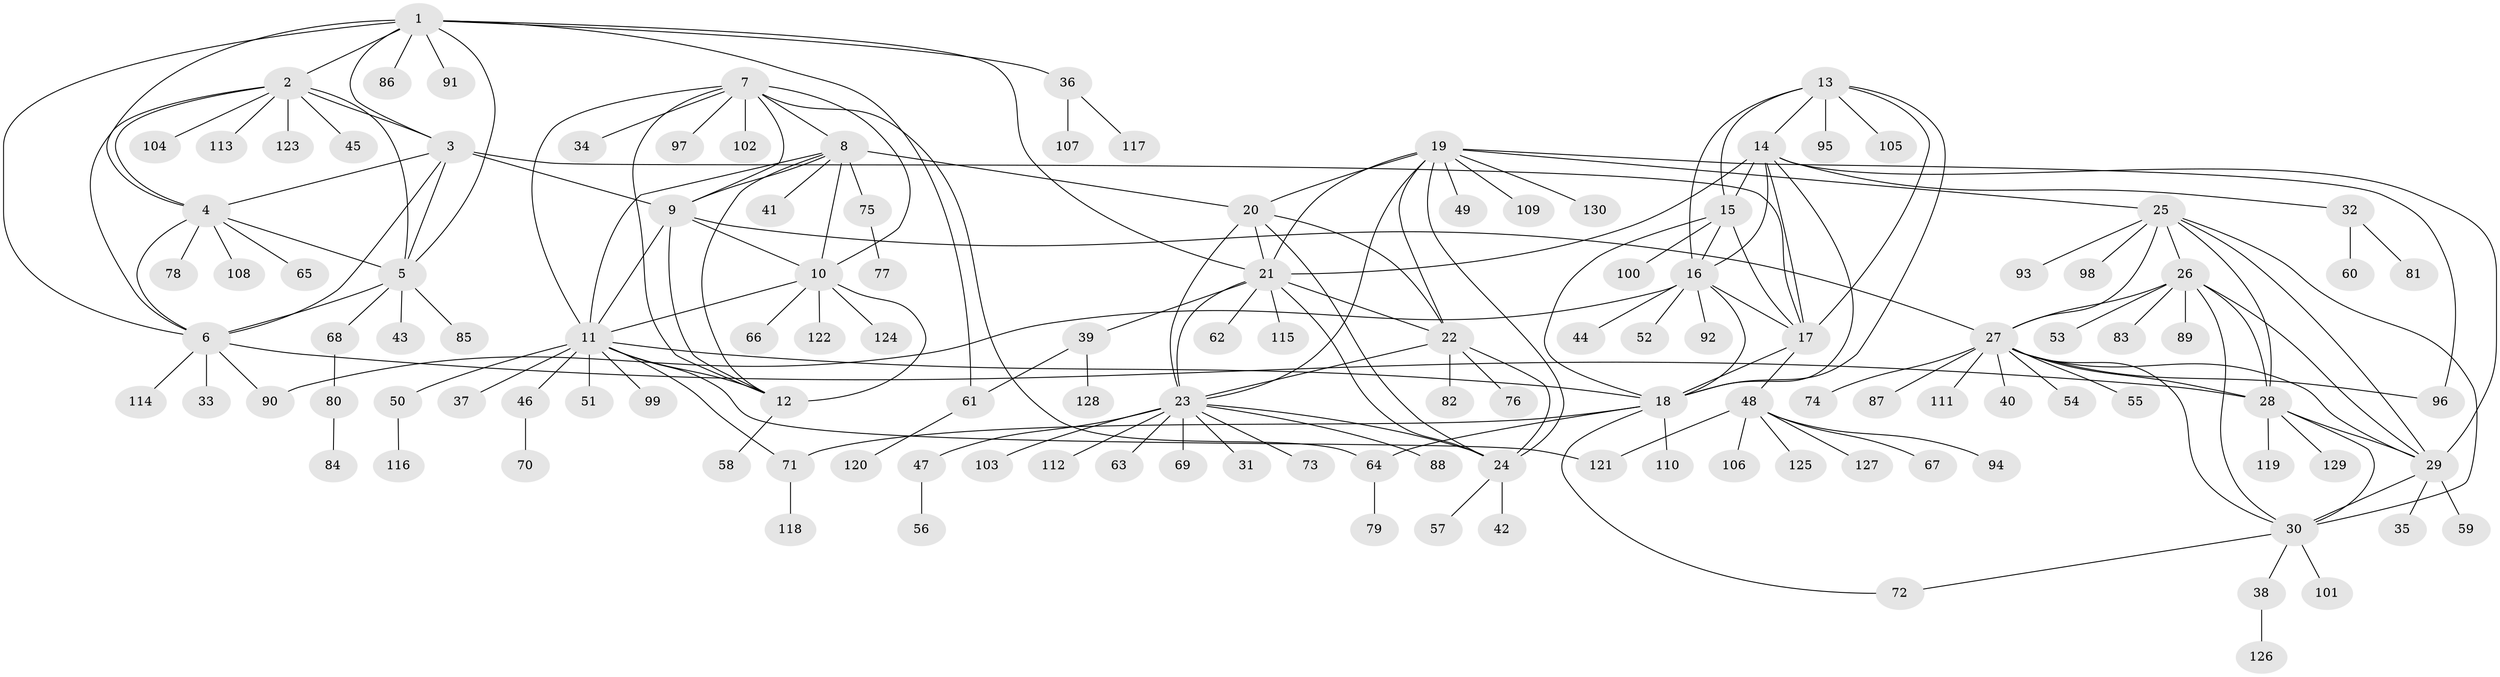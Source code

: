 // coarse degree distribution, {5: 0.15, 4: 0.1, 6: 0.05, 7: 0.05, 10: 0.05, 8: 0.025, 3: 0.05, 11: 0.025, 1: 0.325, 2: 0.175}
// Generated by graph-tools (version 1.1) at 2025/52/03/04/25 22:52:06]
// undirected, 130 vertices, 192 edges
graph export_dot {
  node [color=gray90,style=filled];
  1;
  2;
  3;
  4;
  5;
  6;
  7;
  8;
  9;
  10;
  11;
  12;
  13;
  14;
  15;
  16;
  17;
  18;
  19;
  20;
  21;
  22;
  23;
  24;
  25;
  26;
  27;
  28;
  29;
  30;
  31;
  32;
  33;
  34;
  35;
  36;
  37;
  38;
  39;
  40;
  41;
  42;
  43;
  44;
  45;
  46;
  47;
  48;
  49;
  50;
  51;
  52;
  53;
  54;
  55;
  56;
  57;
  58;
  59;
  60;
  61;
  62;
  63;
  64;
  65;
  66;
  67;
  68;
  69;
  70;
  71;
  72;
  73;
  74;
  75;
  76;
  77;
  78;
  79;
  80;
  81;
  82;
  83;
  84;
  85;
  86;
  87;
  88;
  89;
  90;
  91;
  92;
  93;
  94;
  95;
  96;
  97;
  98;
  99;
  100;
  101;
  102;
  103;
  104;
  105;
  106;
  107;
  108;
  109;
  110;
  111;
  112;
  113;
  114;
  115;
  116;
  117;
  118;
  119;
  120;
  121;
  122;
  123;
  124;
  125;
  126;
  127;
  128;
  129;
  130;
  1 -- 2;
  1 -- 3;
  1 -- 4;
  1 -- 5;
  1 -- 6;
  1 -- 21;
  1 -- 36;
  1 -- 61;
  1 -- 86;
  1 -- 91;
  2 -- 3;
  2 -- 4;
  2 -- 5;
  2 -- 6;
  2 -- 45;
  2 -- 104;
  2 -- 113;
  2 -- 123;
  3 -- 4;
  3 -- 5;
  3 -- 6;
  3 -- 9;
  3 -- 17;
  4 -- 5;
  4 -- 6;
  4 -- 65;
  4 -- 78;
  4 -- 108;
  5 -- 6;
  5 -- 43;
  5 -- 68;
  5 -- 85;
  6 -- 28;
  6 -- 33;
  6 -- 90;
  6 -- 114;
  7 -- 8;
  7 -- 9;
  7 -- 10;
  7 -- 11;
  7 -- 12;
  7 -- 34;
  7 -- 64;
  7 -- 97;
  7 -- 102;
  8 -- 9;
  8 -- 10;
  8 -- 11;
  8 -- 12;
  8 -- 20;
  8 -- 41;
  8 -- 75;
  9 -- 10;
  9 -- 11;
  9 -- 12;
  9 -- 27;
  10 -- 11;
  10 -- 12;
  10 -- 66;
  10 -- 122;
  10 -- 124;
  11 -- 12;
  11 -- 18;
  11 -- 37;
  11 -- 46;
  11 -- 50;
  11 -- 51;
  11 -- 71;
  11 -- 99;
  11 -- 121;
  12 -- 58;
  13 -- 14;
  13 -- 15;
  13 -- 16;
  13 -- 17;
  13 -- 18;
  13 -- 95;
  13 -- 105;
  14 -- 15;
  14 -- 16;
  14 -- 17;
  14 -- 18;
  14 -- 21;
  14 -- 29;
  14 -- 32;
  15 -- 16;
  15 -- 17;
  15 -- 18;
  15 -- 100;
  16 -- 17;
  16 -- 18;
  16 -- 44;
  16 -- 52;
  16 -- 90;
  16 -- 92;
  17 -- 18;
  17 -- 48;
  18 -- 64;
  18 -- 71;
  18 -- 72;
  18 -- 110;
  19 -- 20;
  19 -- 21;
  19 -- 22;
  19 -- 23;
  19 -- 24;
  19 -- 25;
  19 -- 49;
  19 -- 96;
  19 -- 109;
  19 -- 130;
  20 -- 21;
  20 -- 22;
  20 -- 23;
  20 -- 24;
  21 -- 22;
  21 -- 23;
  21 -- 24;
  21 -- 39;
  21 -- 62;
  21 -- 115;
  22 -- 23;
  22 -- 24;
  22 -- 76;
  22 -- 82;
  23 -- 24;
  23 -- 31;
  23 -- 47;
  23 -- 63;
  23 -- 69;
  23 -- 73;
  23 -- 88;
  23 -- 103;
  23 -- 112;
  24 -- 42;
  24 -- 57;
  25 -- 26;
  25 -- 27;
  25 -- 28;
  25 -- 29;
  25 -- 30;
  25 -- 93;
  25 -- 98;
  26 -- 27;
  26 -- 28;
  26 -- 29;
  26 -- 30;
  26 -- 53;
  26 -- 83;
  26 -- 89;
  27 -- 28;
  27 -- 29;
  27 -- 30;
  27 -- 40;
  27 -- 54;
  27 -- 55;
  27 -- 74;
  27 -- 87;
  27 -- 96;
  27 -- 111;
  28 -- 29;
  28 -- 30;
  28 -- 119;
  28 -- 129;
  29 -- 30;
  29 -- 35;
  29 -- 59;
  30 -- 38;
  30 -- 72;
  30 -- 101;
  32 -- 60;
  32 -- 81;
  36 -- 107;
  36 -- 117;
  38 -- 126;
  39 -- 61;
  39 -- 128;
  46 -- 70;
  47 -- 56;
  48 -- 67;
  48 -- 94;
  48 -- 106;
  48 -- 121;
  48 -- 125;
  48 -- 127;
  50 -- 116;
  61 -- 120;
  64 -- 79;
  68 -- 80;
  71 -- 118;
  75 -- 77;
  80 -- 84;
}
